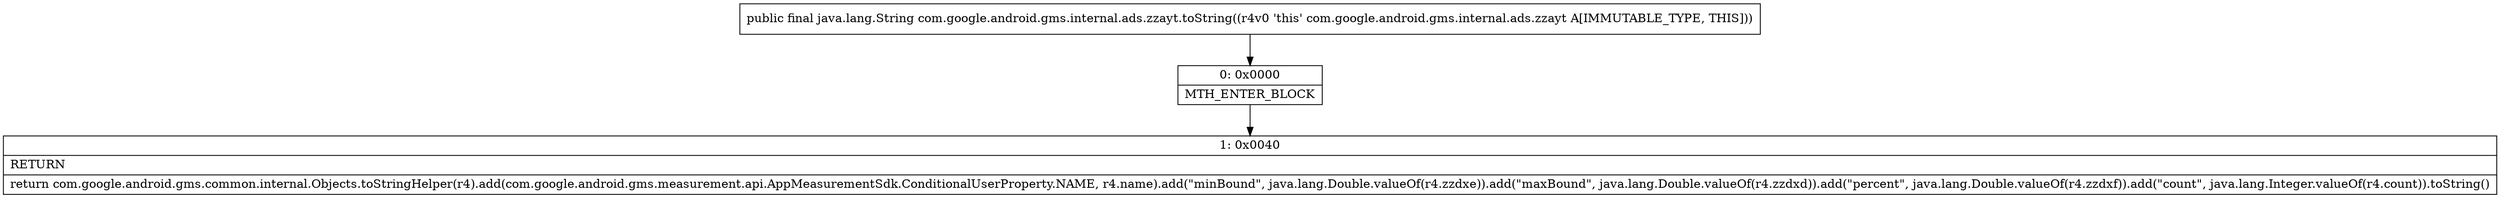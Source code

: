 digraph "CFG forcom.google.android.gms.internal.ads.zzayt.toString()Ljava\/lang\/String;" {
Node_0 [shape=record,label="{0\:\ 0x0000|MTH_ENTER_BLOCK\l}"];
Node_1 [shape=record,label="{1\:\ 0x0040|RETURN\l|return com.google.android.gms.common.internal.Objects.toStringHelper(r4).add(com.google.android.gms.measurement.api.AppMeasurementSdk.ConditionalUserProperty.NAME, r4.name).add(\"minBound\", java.lang.Double.valueOf(r4.zzdxe)).add(\"maxBound\", java.lang.Double.valueOf(r4.zzdxd)).add(\"percent\", java.lang.Double.valueOf(r4.zzdxf)).add(\"count\", java.lang.Integer.valueOf(r4.count)).toString()\l}"];
MethodNode[shape=record,label="{public final java.lang.String com.google.android.gms.internal.ads.zzayt.toString((r4v0 'this' com.google.android.gms.internal.ads.zzayt A[IMMUTABLE_TYPE, THIS])) }"];
MethodNode -> Node_0;
Node_0 -> Node_1;
}

